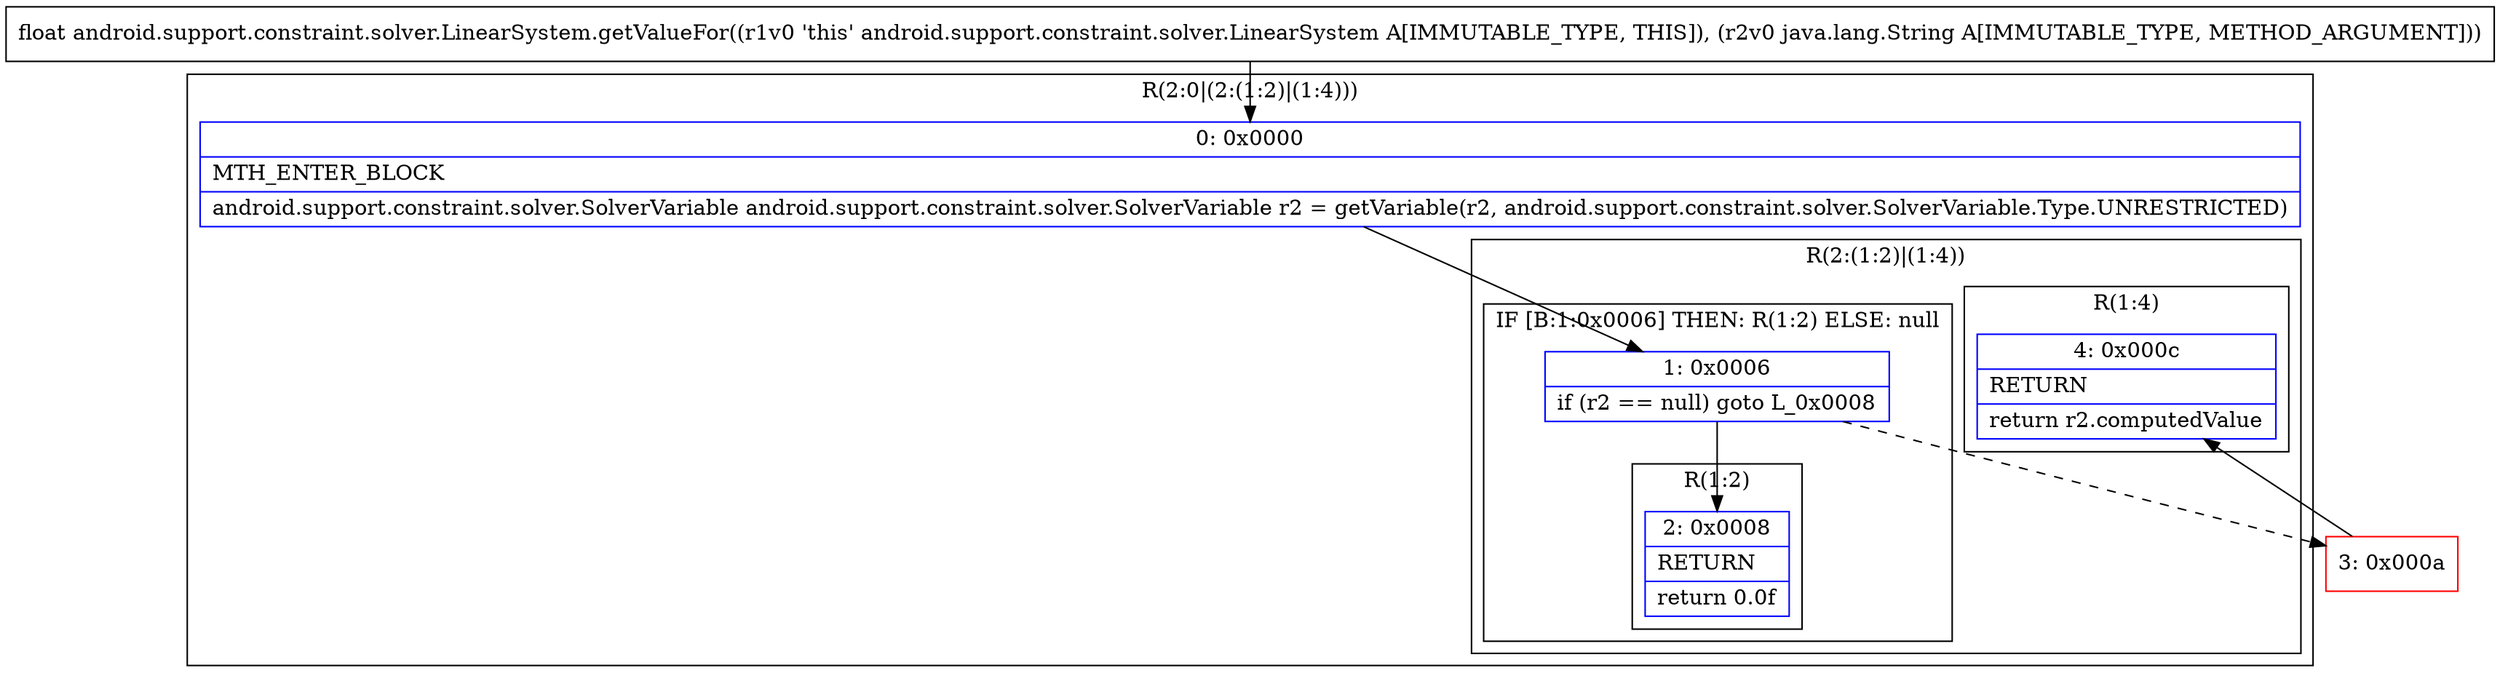 digraph "CFG forandroid.support.constraint.solver.LinearSystem.getValueFor(Ljava\/lang\/String;)F" {
subgraph cluster_Region_34270357 {
label = "R(2:0|(2:(1:2)|(1:4)))";
node [shape=record,color=blue];
Node_0 [shape=record,label="{0\:\ 0x0000|MTH_ENTER_BLOCK\l|android.support.constraint.solver.SolverVariable android.support.constraint.solver.SolverVariable r2 = getVariable(r2, android.support.constraint.solver.SolverVariable.Type.UNRESTRICTED)\l}"];
subgraph cluster_Region_643397458 {
label = "R(2:(1:2)|(1:4))";
node [shape=record,color=blue];
subgraph cluster_IfRegion_314981378 {
label = "IF [B:1:0x0006] THEN: R(1:2) ELSE: null";
node [shape=record,color=blue];
Node_1 [shape=record,label="{1\:\ 0x0006|if (r2 == null) goto L_0x0008\l}"];
subgraph cluster_Region_1088454865 {
label = "R(1:2)";
node [shape=record,color=blue];
Node_2 [shape=record,label="{2\:\ 0x0008|RETURN\l|return 0.0f\l}"];
}
}
subgraph cluster_Region_768996407 {
label = "R(1:4)";
node [shape=record,color=blue];
Node_4 [shape=record,label="{4\:\ 0x000c|RETURN\l|return r2.computedValue\l}"];
}
}
}
Node_3 [shape=record,color=red,label="{3\:\ 0x000a}"];
MethodNode[shape=record,label="{float android.support.constraint.solver.LinearSystem.getValueFor((r1v0 'this' android.support.constraint.solver.LinearSystem A[IMMUTABLE_TYPE, THIS]), (r2v0 java.lang.String A[IMMUTABLE_TYPE, METHOD_ARGUMENT])) }"];
MethodNode -> Node_0;
Node_0 -> Node_1;
Node_1 -> Node_2;
Node_1 -> Node_3[style=dashed];
Node_3 -> Node_4;
}


